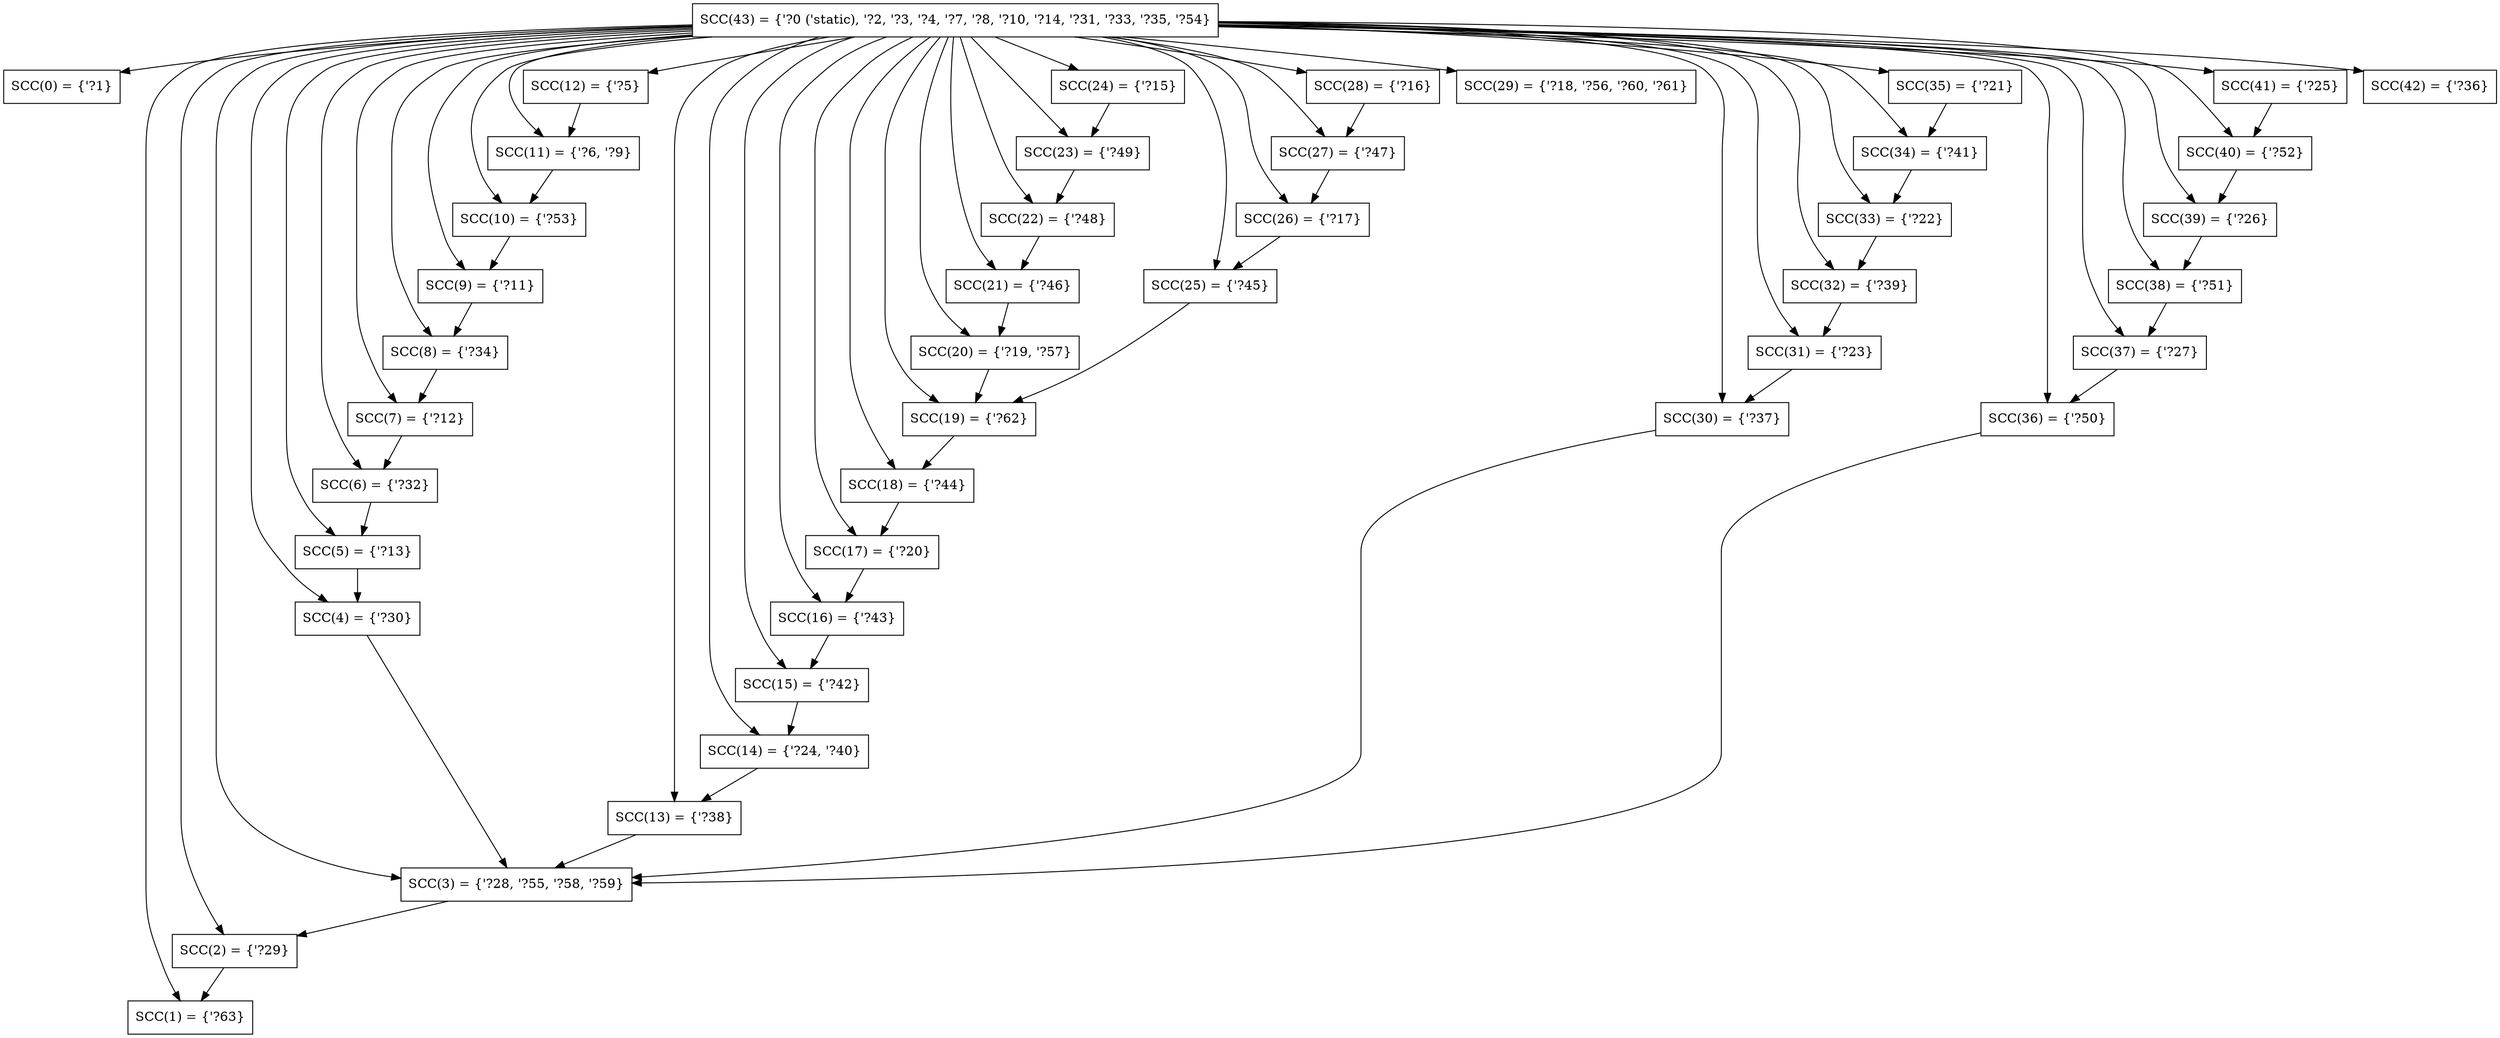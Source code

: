 digraph RegionInferenceContext {
    r0[label="SCC(0) = {\'?1}"][shape="box"];
    r1[label="SCC(1) = {\'?63}"][shape="box"];
    r2[label="SCC(2) = {\'?29}"][shape="box"];
    r3[label="SCC(3) = {\'?28, \'?55, \'?58, \'?59}"][shape="box"];
    r4[label="SCC(4) = {\'?30}"][shape="box"];
    r5[label="SCC(5) = {\'?13}"][shape="box"];
    r6[label="SCC(6) = {\'?32}"][shape="box"];
    r7[label="SCC(7) = {\'?12}"][shape="box"];
    r8[label="SCC(8) = {\'?34}"][shape="box"];
    r9[label="SCC(9) = {\'?11}"][shape="box"];
    r10[label="SCC(10) = {\'?53}"][shape="box"];
    r11[label="SCC(11) = {\'?6, \'?9}"][shape="box"];
    r12[label="SCC(12) = {\'?5}"][shape="box"];
    r13[label="SCC(13) = {\'?38}"][shape="box"];
    r14[label="SCC(14) = {\'?24, \'?40}"][shape="box"];
    r15[label="SCC(15) = {\'?42}"][shape="box"];
    r16[label="SCC(16) = {\'?43}"][shape="box"];
    r17[label="SCC(17) = {\'?20}"][shape="box"];
    r18[label="SCC(18) = {\'?44}"][shape="box"];
    r19[label="SCC(19) = {\'?62}"][shape="box"];
    r20[label="SCC(20) = {\'?19, \'?57}"][shape="box"];
    r21[label="SCC(21) = {\'?46}"][shape="box"];
    r22[label="SCC(22) = {\'?48}"][shape="box"];
    r23[label="SCC(23) = {\'?49}"][shape="box"];
    r24[label="SCC(24) = {\'?15}"][shape="box"];
    r25[label="SCC(25) = {\'?45}"][shape="box"];
    r26[label="SCC(26) = {\'?17}"][shape="box"];
    r27[label="SCC(27) = {\'?47}"][shape="box"];
    r28[label="SCC(28) = {\'?16}"][shape="box"];
    r29[label="SCC(29) = {\'?18, \'?56, \'?60, \'?61}"][shape="box"];
    r30[label="SCC(30) = {\'?37}"][shape="box"];
    r31[label="SCC(31) = {\'?23}"][shape="box"];
    r32[label="SCC(32) = {\'?39}"][shape="box"];
    r33[label="SCC(33) = {\'?22}"][shape="box"];
    r34[label="SCC(34) = {\'?41}"][shape="box"];
    r35[label="SCC(35) = {\'?21}"][shape="box"];
    r36[label="SCC(36) = {\'?50}"][shape="box"];
    r37[label="SCC(37) = {\'?27}"][shape="box"];
    r38[label="SCC(38) = {\'?51}"][shape="box"];
    r39[label="SCC(39) = {\'?26}"][shape="box"];
    r40[label="SCC(40) = {\'?52}"][shape="box"];
    r41[label="SCC(41) = {\'?25}"][shape="box"];
    r42[label="SCC(42) = {\'?36}"][shape="box"];
    r43[label="SCC(43) = {\'?0 (\'static), \'?2, \'?3, \'?4, \'?7, \'?8, \'?10, \'?14, \'?31, \'?33, \'?35, \'?54}"][shape="box"];
    r2 -> r1[label=""];
    r3 -> r2[label=""];
    r4 -> r3[label=""];
    r5 -> r4[label=""];
    r6 -> r5[label=""];
    r7 -> r6[label=""];
    r8 -> r7[label=""];
    r9 -> r8[label=""];
    r10 -> r9[label=""];
    r11 -> r10[label=""];
    r12 -> r11[label=""];
    r13 -> r3[label=""];
    r14 -> r13[label=""];
    r15 -> r14[label=""];
    r16 -> r15[label=""];
    r17 -> r16[label=""];
    r18 -> r17[label=""];
    r19 -> r18[label=""];
    r20 -> r19[label=""];
    r21 -> r20[label=""];
    r22 -> r21[label=""];
    r23 -> r22[label=""];
    r24 -> r23[label=""];
    r25 -> r19[label=""];
    r26 -> r25[label=""];
    r27 -> r26[label=""];
    r28 -> r27[label=""];
    r30 -> r3[label=""];
    r31 -> r30[label=""];
    r32 -> r31[label=""];
    r33 -> r32[label=""];
    r34 -> r33[label=""];
    r35 -> r34[label=""];
    r36 -> r3[label=""];
    r37 -> r36[label=""];
    r38 -> r37[label=""];
    r39 -> r38[label=""];
    r40 -> r39[label=""];
    r41 -> r40[label=""];
    r43 -> r0[label=""];
    r43 -> r12[label=""];
    r43 -> r11[label=""];
    r43 -> r9[label=""];
    r43 -> r7[label=""];
    r43 -> r5[label=""];
    r43 -> r24[label=""];
    r43 -> r28[label=""];
    r43 -> r26[label=""];
    r43 -> r29[label=""];
    r43 -> r20[label=""];
    r43 -> r17[label=""];
    r43 -> r35[label=""];
    r43 -> r33[label=""];
    r43 -> r31[label=""];
    r43 -> r14[label=""];
    r43 -> r41[label=""];
    r43 -> r39[label=""];
    r43 -> r37[label=""];
    r43 -> r3[label=""];
    r43 -> r2[label=""];
    r43 -> r4[label=""];
    r43 -> r6[label=""];
    r43 -> r8[label=""];
    r43 -> r42[label=""];
    r43 -> r30[label=""];
    r43 -> r13[label=""];
    r43 -> r32[label=""];
    r43 -> r34[label=""];
    r43 -> r15[label=""];
    r43 -> r16[label=""];
    r43 -> r18[label=""];
    r43 -> r25[label=""];
    r43 -> r21[label=""];
    r43 -> r27[label=""];
    r43 -> r22[label=""];
    r43 -> r23[label=""];
    r43 -> r36[label=""];
    r43 -> r38[label=""];
    r43 -> r40[label=""];
    r43 -> r10[label=""];
    r43 -> r19[label=""];
    r43 -> r1[label=""];
}
